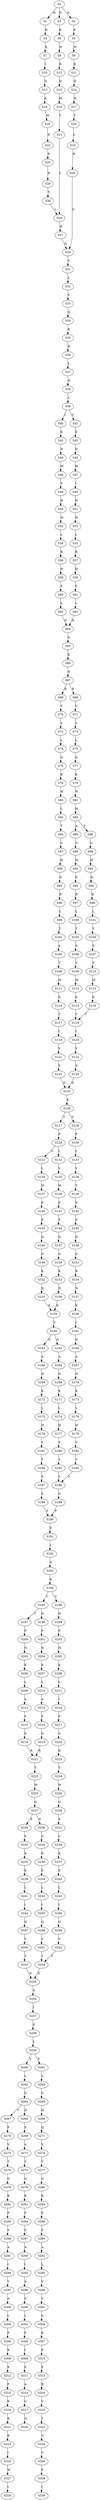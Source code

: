 strict digraph  {
	S0 -> S1 [ label = H ];
	S0 -> S2 [ label = D ];
	S0 -> S3 [ label = D ];
	S1 -> S4 [ label = R ];
	S2 -> S5 [ label = R ];
	S3 -> S6 [ label = K ];
	S4 -> S7 [ label = K ];
	S5 -> S8 [ label = M ];
	S6 -> S9 [ label = M ];
	S7 -> S10 [ label = I ];
	S8 -> S11 [ label = R ];
	S9 -> S12 [ label = R ];
	S10 -> S13 [ label = D ];
	S11 -> S14 [ label = D ];
	S12 -> S15 [ label = D ];
	S13 -> S16 [ label = K ];
	S14 -> S17 [ label = H ];
	S15 -> S18 [ label = H ];
	S16 -> S19 [ label = M ];
	S17 -> S20 [ label = T ];
	S18 -> S21 [ label = T ];
	S19 -> S22 [ label = R ];
	S20 -> S23 [ label = L ];
	S21 -> S24 [ label = L ];
	S22 -> S25 [ label = D ];
	S23 -> S26 [ label = H ];
	S24 -> S27 [ label = H ];
	S25 -> S28 [ label = H ];
	S26 -> S29 [ label = G ];
	S27 -> S29 [ label = G ];
	S28 -> S30 [ label = T ];
	S29 -> S31 [ label = V ];
	S30 -> S24 [ label = L ];
	S31 -> S32 [ label = L ];
	S32 -> S33 [ label = V ];
	S33 -> S34 [ label = Q ];
	S34 -> S35 [ label = R ];
	S35 -> S36 [ label = R ];
	S36 -> S37 [ label = L ];
	S37 -> S38 [ label = D ];
	S38 -> S39 [ label = L ];
	S39 -> S40 [ label = I ];
	S39 -> S41 [ label = V ];
	S40 -> S42 [ label = E ];
	S41 -> S43 [ label = E ];
	S42 -> S44 [ label = N ];
	S43 -> S45 [ label = N ];
	S44 -> S46 [ label = M ];
	S45 -> S47 [ label = M ];
	S46 -> S48 [ label = V ];
	S47 -> S49 [ label = I ];
	S48 -> S50 [ label = H ];
	S49 -> S51 [ label = H ];
	S50 -> S52 [ label = W ];
	S51 -> S53 [ label = W ];
	S52 -> S54 [ label = L ];
	S53 -> S55 [ label = L ];
	S54 -> S56 [ label = R ];
	S55 -> S57 [ label = R ];
	S56 -> S58 [ label = H ];
	S57 -> S59 [ label = H ];
	S58 -> S60 [ label = F ];
	S59 -> S61 [ label = F ];
	S60 -> S62 [ label = L ];
	S61 -> S63 [ label = L ];
	S62 -> S64 [ label = D ];
	S63 -> S64 [ label = D ];
	S64 -> S65 [ label = G ];
	S65 -> S66 [ label = E ];
	S66 -> S67 [ label = N ];
	S67 -> S68 [ label = K ];
	S67 -> S69 [ label = R ];
	S68 -> S70 [ label = V ];
	S69 -> S71 [ label = V ];
	S70 -> S72 [ label = Y ];
	S71 -> S73 [ label = Y ];
	S72 -> S74 [ label = L ];
	S73 -> S75 [ label = L ];
	S74 -> S76 [ label = Q ];
	S75 -> S77 [ label = Q ];
	S76 -> S78 [ label = K ];
	S77 -> S79 [ label = K ];
	S78 -> S80 [ label = W ];
	S79 -> S81 [ label = W ];
	S80 -> S82 [ label = L ];
	S81 -> S83 [ label = M ];
	S82 -> S84 [ label = T ];
	S83 -> S85 [ label = A ];
	S83 -> S86 [ label = T ];
	S84 -> S87 [ label = G ];
	S85 -> S88 [ label = G ];
	S86 -> S89 [ label = G ];
	S87 -> S90 [ label = W ];
	S88 -> S91 [ label = W ];
	S89 -> S92 [ label = W ];
	S90 -> S93 [ label = D ];
	S91 -> S94 [ label = E ];
	S92 -> S95 [ label = D ];
	S93 -> S96 [ label = R ];
	S94 -> S97 [ label = R ];
	S95 -> S98 [ label = R ];
	S96 -> S99 [ label = L ];
	S97 -> S100 [ label = L ];
	S98 -> S101 [ label = L ];
	S99 -> S102 [ label = T ];
	S100 -> S103 [ label = T ];
	S101 -> S104 [ label = T ];
	S102 -> S105 [ label = A ];
	S103 -> S106 [ label = S ];
	S104 -> S107 [ label = S ];
	S105 -> S108 [ label = T ];
	S106 -> S109 [ label = T ];
	S107 -> S110 [ label = T ];
	S108 -> S111 [ label = M ];
	S109 -> S112 [ label = M ];
	S110 -> S113 [ label = M ];
	S111 -> S114 [ label = E ];
	S112 -> S115 [ label = E ];
	S113 -> S116 [ label = E ];
	S114 -> S117 [ label = T ];
	S115 -> S118 [ label = T ];
	S116 -> S118 [ label = T ];
	S117 -> S119 [ label = I ];
	S118 -> S120 [ label = I ];
	S119 -> S121 [ label = V ];
	S120 -> S122 [ label = V ];
	S121 -> S123 [ label = S ];
	S122 -> S124 [ label = S ];
	S123 -> S125 [ label = D ];
	S124 -> S125 [ label = D ];
	S125 -> S126 [ label = E ];
	S126 -> S127 [ label = T ];
	S126 -> S128 [ label = V ];
	S127 -> S129 [ label = P ];
	S128 -> S130 [ label = P ];
	S129 -> S131 [ label = V ];
	S129 -> S132 [ label = I ];
	S130 -> S133 [ label = L ];
	S131 -> S134 [ label = I ];
	S132 -> S135 [ label = V ];
	S133 -> S136 [ label = V ];
	S134 -> S137 [ label = M ];
	S135 -> S138 [ label = M ];
	S136 -> S139 [ label = T ];
	S137 -> S140 [ label = E ];
	S138 -> S141 [ label = E ];
	S139 -> S142 [ label = E ];
	S140 -> S143 [ label = F ];
	S141 -> S144 [ label = F ];
	S142 -> S145 [ label = F ];
	S143 -> S146 [ label = Q ];
	S144 -> S147 [ label = Q ];
	S145 -> S148 [ label = Q ];
	S146 -> S149 [ label = G ];
	S147 -> S150 [ label = G ];
	S148 -> S151 [ label = G ];
	S149 -> S152 [ label = K ];
	S150 -> S153 [ label = K ];
	S151 -> S154 [ label = R ];
	S152 -> S155 [ label = N ];
	S153 -> S156 [ label = N ];
	S154 -> S157 [ label = N ];
	S155 -> S158 [ label = K ];
	S156 -> S158 [ label = K ];
	S157 -> S159 [ label = K ];
	S158 -> S160 [ label = V ];
	S159 -> S161 [ label = I ];
	S160 -> S162 [ label = N ];
	S160 -> S163 [ label = G ];
	S161 -> S164 [ label = H ];
	S162 -> S165 [ label = A ];
	S163 -> S166 [ label = A ];
	S164 -> S167 [ label = A ];
	S165 -> S168 [ label = N ];
	S166 -> S169 [ label = H ];
	S167 -> S170 [ label = N ];
	S168 -> S171 [ label = K ];
	S169 -> S172 [ label = K ];
	S170 -> S173 [ label = K ];
	S171 -> S174 [ label = L ];
	S172 -> S175 [ label = L ];
	S173 -> S176 [ label = L ];
	S174 -> S177 [ label = H ];
	S175 -> S178 [ label = H ];
	S176 -> S179 [ label = H ];
	S177 -> S180 [ label = V ];
	S178 -> S181 [ label = V ];
	S179 -> S182 [ label = V ];
	S180 -> S183 [ label = Y ];
	S181 -> S184 [ label = Y ];
	S182 -> S185 [ label = Y ];
	S183 -> S186 [ label = S ];
	S184 -> S187 [ label = S ];
	S185 -> S186 [ label = S ];
	S186 -> S188 [ label = S ];
	S187 -> S189 [ label = S ];
	S188 -> S190 [ label = P ];
	S189 -> S190 [ label = P ];
	S190 -> S191 [ label = F ];
	S191 -> S192 [ label = I ];
	S192 -> S193 [ label = G ];
	S193 -> S194 [ label = K ];
	S194 -> S195 [ label = I ];
	S194 -> S196 [ label = V ];
	S195 -> S197 [ label = T ];
	S195 -> S198 [ label = N ];
	S196 -> S199 [ label = N ];
	S197 -> S200 [ label = P ];
	S198 -> S201 [ label = P ];
	S199 -> S202 [ label = P ];
	S200 -> S203 [ label = N ];
	S201 -> S204 [ label = N ];
	S202 -> S205 [ label = N ];
	S203 -> S206 [ label = K ];
	S204 -> S207 [ label = K ];
	S205 -> S208 [ label = K ];
	S206 -> S209 [ label = L ];
	S207 -> S210 [ label = L ];
	S208 -> S211 [ label = L ];
	S209 -> S212 [ label = A ];
	S210 -> S213 [ label = A ];
	S211 -> S214 [ label = I ];
	S212 -> S215 [ label = F ];
	S213 -> S216 [ label = F ];
	S214 -> S217 [ label = F ];
	S215 -> S218 [ label = G ];
	S216 -> S219 [ label = G ];
	S217 -> S220 [ label = G ];
	S218 -> S221 [ label = R ];
	S219 -> S221 [ label = R ];
	S220 -> S222 [ label = R ];
	S221 -> S223 [ label = Y ];
	S222 -> S224 [ label = Y ];
	S223 -> S225 [ label = W ];
	S224 -> S226 [ label = W ];
	S225 -> S227 [ label = G ];
	S226 -> S228 [ label = G ];
	S227 -> S229 [ label = E ];
	S227 -> S230 [ label = D ];
	S228 -> S231 [ label = E ];
	S229 -> S232 [ label = S ];
	S230 -> S233 [ label = C ];
	S231 -> S234 [ label = C ];
	S232 -> S235 [ label = K ];
	S233 -> S236 [ label = K ];
	S234 -> S237 [ label = K ];
	S235 -> S238 [ label = E ];
	S236 -> S239 [ label = E ];
	S237 -> S240 [ label = E ];
	S238 -> S241 [ label = L ];
	S239 -> S242 [ label = L ];
	S240 -> S243 [ label = L ];
	S241 -> S244 [ label = I ];
	S242 -> S245 [ label = I ];
	S243 -> S246 [ label = I ];
	S244 -> S247 [ label = Q ];
	S245 -> S248 [ label = Q ];
	S246 -> S249 [ label = Q ];
	S247 -> S250 [ label = V ];
	S248 -> S251 [ label = V ];
	S249 -> S252 [ label = V ];
	S250 -> S253 [ label = T ];
	S251 -> S254 [ label = T ];
	S252 -> S254 [ label = T ];
	S253 -> S255 [ label = D ];
	S254 -> S255 [ label = D ];
	S255 -> S256 [ label = G ];
	S256 -> S257 [ label = I ];
	S257 -> S258 [ label = E ];
	S258 -> S259 [ label = L ];
	S259 -> S260 [ label = S ];
	S259 -> S261 [ label = P ];
	S260 -> S262 [ label = L ];
	S261 -> S263 [ label = L ];
	S262 -> S264 [ label = G ];
	S263 -> S265 [ label = G ];
	S264 -> S266 [ label = H ];
	S264 -> S267 [ label = Y ];
	S265 -> S268 [ label = H ];
	S266 -> S269 [ label = P ];
	S267 -> S270 [ label = P ];
	S268 -> S271 [ label = Q ];
	S269 -> S272 [ label = A ];
	S270 -> S273 [ label = V ];
	S271 -> S274 [ label = V ];
	S272 -> S275 [ label = T ];
	S273 -> S276 [ label = T ];
	S274 -> S277 [ label = T ];
	S275 -> S278 [ label = G ];
	S276 -> S279 [ label = G ];
	S277 -> S280 [ label = G ];
	S278 -> S281 [ label = R ];
	S279 -> S282 [ label = R ];
	S280 -> S283 [ label = R ];
	S281 -> S284 [ label = F ];
	S282 -> S285 [ label = F ];
	S283 -> S286 [ label = F ];
	S284 -> S287 [ label = S ];
	S285 -> S288 [ label = S ];
	S286 -> S289 [ label = S ];
	S287 -> S290 [ label = A ];
	S288 -> S291 [ label = A ];
	S289 -> S292 [ label = A ];
	S290 -> S293 [ label = I ];
	S291 -> S294 [ label = I ];
	S292 -> S295 [ label = L ];
	S293 -> S296 [ label = A ];
	S294 -> S297 [ label = V ];
	S295 -> S298 [ label = V ];
	S296 -> S299 [ label = S ];
	S297 -> S300 [ label = A ];
	S298 -> S301 [ label = V ];
	S299 -> S302 [ label = L ];
	S300 -> S303 [ label = L ];
	S301 -> S304 [ label = G ];
	S302 -> S305 [ label = F ];
	S303 -> S306 [ label = F ];
	S304 -> S307 [ label = K ];
	S305 -> S308 [ label = I ];
	S306 -> S309 [ label = K ];
	S307 -> S310 [ label = E ];
	S308 -> S311 [ label = F ];
	S309 -> S312 [ label = R ];
	S310 -> S313 [ label = E ];
	S311 -> S314 [ label = A ];
	S312 -> S315 [ label = F ];
	S313 -> S316 [ label = R ];
	S314 -> S317 [ label = C ];
	S315 -> S318 [ label = K ];
	S316 -> S319 [ label = V ];
	S317 -> S320 [ label = Q ];
	S318 -> S321 [ label = K ];
	S319 -> S322 [ label = T ];
	S321 -> S323 [ label = K ];
	S322 -> S324 [ label = G ];
	S323 -> S325 [ label = I ];
	S324 -> S326 [ label = V ];
	S325 -> S327 [ label = W ];
	S326 -> S328 [ label = F ];
	S327 -> S329 [ label = I ];
	S328 -> S330 [ label = I ];
}
